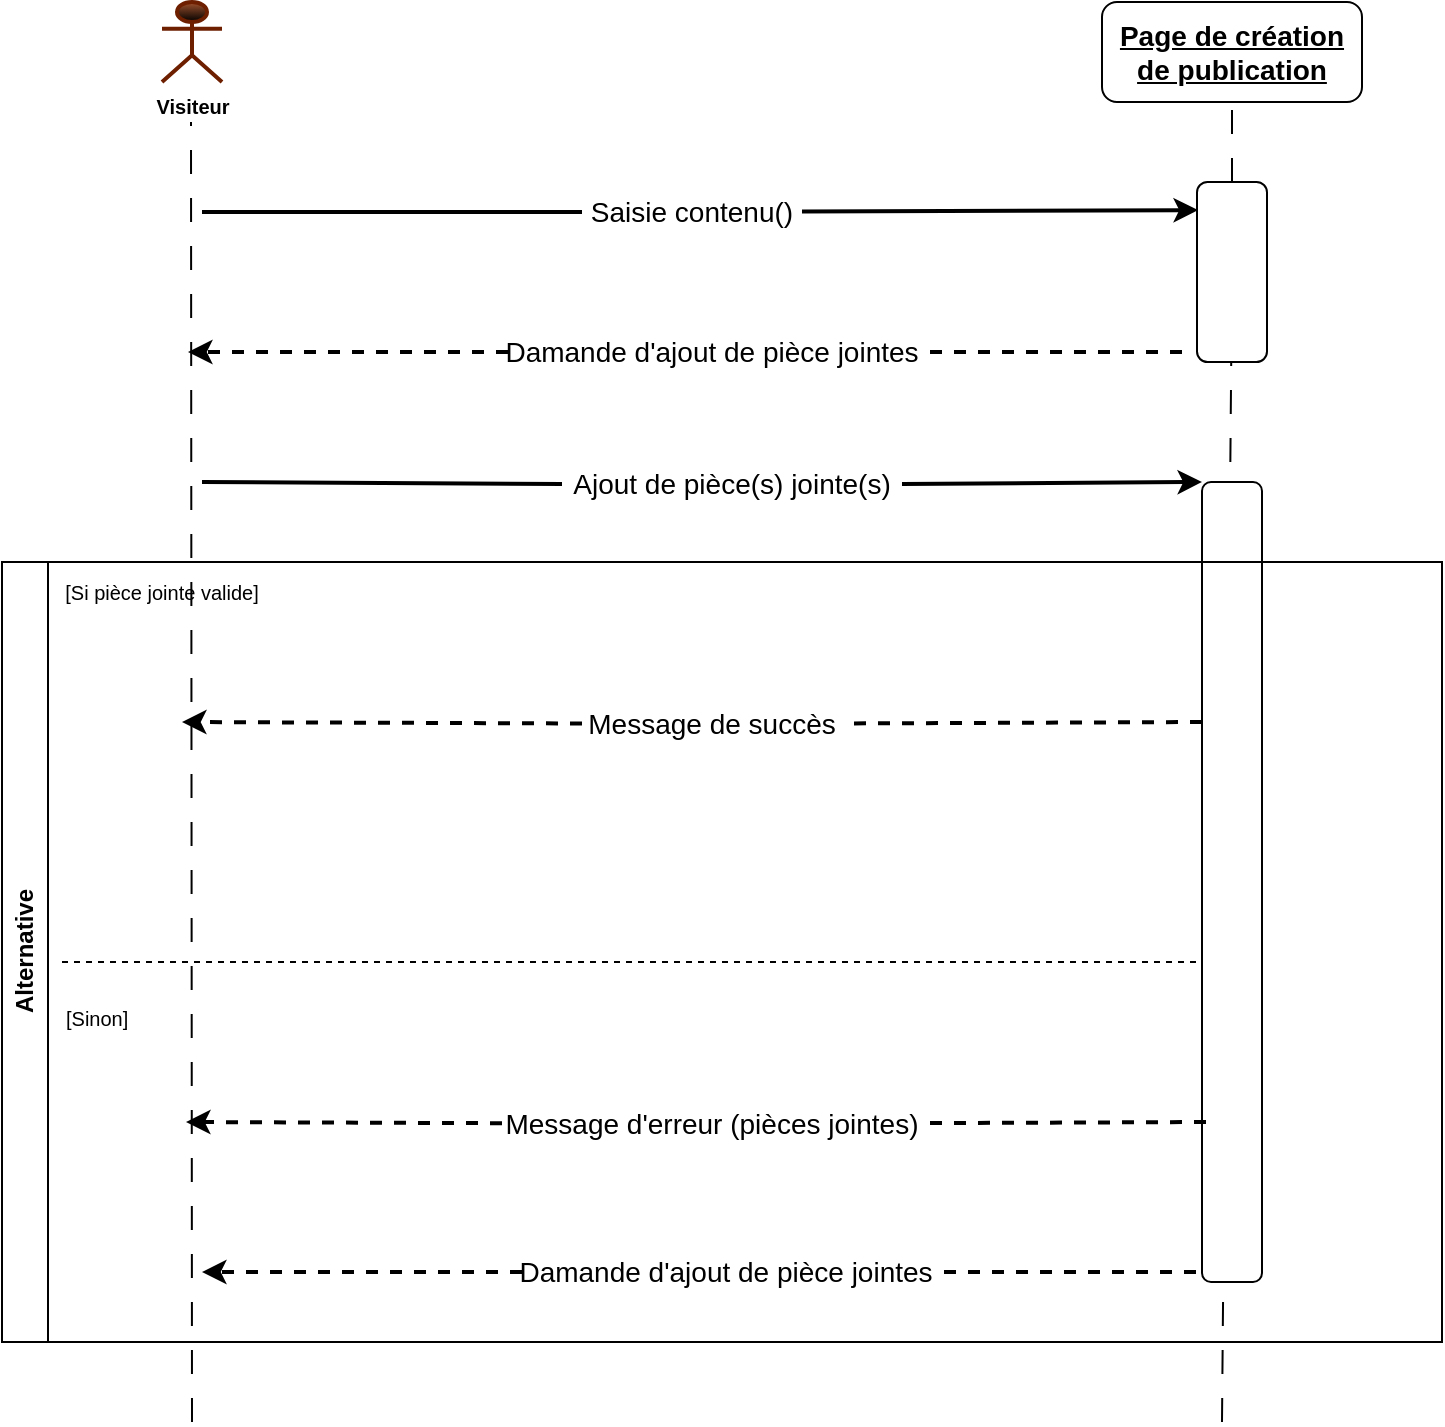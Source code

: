 <mxfile>
    <diagram id="cTVMF00tNWKo-Rz94SLu" name="Page-1">
        <mxGraphModel dx="2312" dy="514" grid="1" gridSize="10" guides="1" tooltips="1" connect="1" arrows="1" fold="1" page="1" pageScale="1" pageWidth="850" pageHeight="1100" math="0" shadow="0">
            <root>
                <mxCell id="0"/>
                <mxCell id="1" parent="0"/>
                <mxCell id="2" value="Visiteur" style="shape=umlActor;verticalLabelPosition=bottom;verticalAlign=top;html=1;outlineConnect=0;fillColor=#a0522d;strokeColor=#6D1F00;fontSize=10;strokeWidth=2;fontColor=#000000;gradientColor=default;fontStyle=1" parent="1" vertex="1">
                    <mxGeometry x="-1600" y="80" width="30" height="40" as="geometry"/>
                </mxCell>
                <mxCell id="3" value="Page de création de publication" style="rounded=1;whiteSpace=wrap;html=1;fontSize=14;fontStyle=5" parent="1" vertex="1">
                    <mxGeometry x="-1130" y="80" width="130" height="50" as="geometry"/>
                </mxCell>
                <mxCell id="4" value="" style="endArrow=none;dashed=1;html=1;fontSize=14;dashPattern=12 12;strokeWidth=1;" parent="1" edge="1">
                    <mxGeometry width="50" height="50" relative="1" as="geometry">
                        <mxPoint x="-1585" y="790" as="sourcePoint"/>
                        <mxPoint x="-1585.5" y="140" as="targetPoint"/>
                    </mxGeometry>
                </mxCell>
                <mxCell id="5" value="" style="endArrow=none;dashed=1;html=1;fontSize=32;dashPattern=12 12;strokeWidth=1;startArrow=none;" parent="1" source="7" target="3" edge="1">
                    <mxGeometry width="50" height="50" relative="1" as="geometry">
                        <mxPoint x="-200" y="1140" as="sourcePoint"/>
                        <mxPoint x="-591" y="250" as="targetPoint"/>
                    </mxGeometry>
                </mxCell>
                <mxCell id="8" value="" style="endArrow=none;dashed=1;html=1;fontSize=32;dashPattern=12 12;strokeWidth=1;" parent="1" target="7" edge="1">
                    <mxGeometry width="50" height="50" relative="1" as="geometry">
                        <mxPoint x="-1070" y="790" as="sourcePoint"/>
                        <mxPoint x="-200.0" y="240" as="targetPoint"/>
                    </mxGeometry>
                </mxCell>
                <mxCell id="7" value="" style="rounded=1;whiteSpace=wrap;html=1;fontSize=32;" parent="1" vertex="1">
                    <mxGeometry x="-1082.5" y="170" width="35" height="90" as="geometry"/>
                </mxCell>
                <mxCell id="9" value="" style="endArrow=classic;html=1;strokeWidth=2;fontSize=32;entryX=0.014;entryY=0.156;entryDx=0;entryDy=0;startArrow=none;entryPerimeter=0;" parent="1" source="13" target="7" edge="1">
                    <mxGeometry width="50" height="50" relative="1" as="geometry">
                        <mxPoint x="-1560" y="355" as="sourcePoint"/>
                        <mxPoint x="-240.0" y="354.5" as="targetPoint"/>
                    </mxGeometry>
                </mxCell>
                <mxCell id="14" value="" style="endArrow=none;html=1;strokeWidth=2;fontSize=32;entryX=0;entryY=0.5;entryDx=0;entryDy=0;" parent="1" target="13" edge="1">
                    <mxGeometry width="50" height="50" relative="1" as="geometry">
                        <mxPoint x="-1580" y="185" as="sourcePoint"/>
                        <mxPoint x="-240.0" y="354.5" as="targetPoint"/>
                    </mxGeometry>
                </mxCell>
                <mxCell id="13" value="Saisie contenu()" style="text;html=1;strokeColor=none;fillColor=none;align=center;verticalAlign=middle;whiteSpace=wrap;rounded=0;fontSize=14;" parent="1" vertex="1">
                    <mxGeometry x="-1390" y="170" width="110" height="30" as="geometry"/>
                </mxCell>
                <mxCell id="15" value="" style="endArrow=classic;html=1;strokeWidth=2;fontSize=35;exitX=0;exitY=0.5;exitDx=0;exitDy=0;dashed=1;startArrow=none;" parent="1" edge="1">
                    <mxGeometry width="50" height="50" relative="1" as="geometry">
                        <mxPoint x="-1427" y="255" as="sourcePoint"/>
                        <mxPoint x="-1587" y="255" as="targetPoint"/>
                    </mxGeometry>
                </mxCell>
                <mxCell id="17" value="" style="endArrow=none;html=1;strokeWidth=2;fontSize=35;dashed=1;" parent="1" target="16" edge="1">
                    <mxGeometry width="50" height="50" relative="1" as="geometry">
                        <mxPoint x="-1090" y="255" as="sourcePoint"/>
                        <mxPoint x="-1560" y="480" as="targetPoint"/>
                    </mxGeometry>
                </mxCell>
                <mxCell id="16" value="Damande d'ajout de pièce jointes" style="text;html=1;strokeColor=none;fillColor=none;align=center;verticalAlign=middle;whiteSpace=wrap;rounded=0;fontSize=14;" parent="1" vertex="1">
                    <mxGeometry x="-1430" y="240" width="210" height="30" as="geometry"/>
                </mxCell>
                <mxCell id="18" value="" style="rounded=1;whiteSpace=wrap;html=1;fontSize=32;" parent="1" vertex="1">
                    <mxGeometry x="-1080" y="320" width="30" height="400" as="geometry"/>
                </mxCell>
                <mxCell id="19" value="" style="endArrow=classic;html=1;strokeWidth=2;fontSize=35;entryX=0;entryY=0;entryDx=0;entryDy=0;startArrow=none;exitX=1;exitY=0.5;exitDx=0;exitDy=0;" parent="1" source="21" target="18" edge="1">
                    <mxGeometry width="50" height="50" relative="1" as="geometry">
                        <mxPoint x="-1560" y="560" as="sourcePoint"/>
                        <mxPoint x="-580" y="610" as="targetPoint"/>
                    </mxGeometry>
                </mxCell>
                <mxCell id="22" value="" style="endArrow=none;html=1;strokeWidth=2;fontSize=35;entryX=0;entryY=0.5;entryDx=0;entryDy=0;" parent="1" target="21" edge="1">
                    <mxGeometry width="50" height="50" relative="1" as="geometry">
                        <mxPoint x="-1580" y="320" as="sourcePoint"/>
                        <mxPoint x="-240.0" y="560.0" as="targetPoint"/>
                    </mxGeometry>
                </mxCell>
                <mxCell id="21" value="Ajout de pièce(s) jointe(s)" style="text;html=1;strokeColor=none;fillColor=none;align=center;verticalAlign=middle;whiteSpace=wrap;rounded=0;fontSize=14;" parent="1" vertex="1">
                    <mxGeometry x="-1400" y="306" width="170" height="30" as="geometry"/>
                </mxCell>
                <mxCell id="26" value="Alternative" style="swimlane;horizontal=0;whiteSpace=wrap;html=1;" parent="1" vertex="1">
                    <mxGeometry x="-1680" y="360" width="720" height="390" as="geometry"/>
                </mxCell>
                <mxCell id="27" value="&lt;font style=&quot;font-size: 10px;&quot;&gt;[Si pièce jointe valide]&lt;/font&gt;" style="text;html=1;strokeColor=none;fillColor=none;align=center;verticalAlign=middle;whiteSpace=wrap;rounded=0;" parent="26" vertex="1">
                    <mxGeometry x="30" width="100" height="30" as="geometry"/>
                </mxCell>
                <mxCell id="28" value="&lt;font style=&quot;font-size: 10px;&quot;&gt;[Sinon]&lt;/font&gt;" style="text;html=1;strokeColor=none;fillColor=none;align=left;verticalAlign=middle;whiteSpace=wrap;rounded=0;" parent="26" vertex="1">
                    <mxGeometry x="30" y="213" width="110" height="30" as="geometry"/>
                </mxCell>
                <mxCell id="37" value="" style="endArrow=classic;html=1;strokeWidth=2;fontSize=35;exitX=0;exitY=0.5;exitDx=0;exitDy=0;dashed=1;startArrow=none;" parent="26" edge="1">
                    <mxGeometry width="50" height="50" relative="1" as="geometry">
                        <mxPoint x="260" y="355" as="sourcePoint"/>
                        <mxPoint x="100" y="355" as="targetPoint"/>
                    </mxGeometry>
                </mxCell>
                <mxCell id="38" value="Damande d'ajout de pièce jointes" style="text;html=1;strokeColor=none;fillColor=none;align=center;verticalAlign=middle;whiteSpace=wrap;rounded=0;fontSize=14;" parent="26" vertex="1">
                    <mxGeometry x="257" y="340" width="210" height="30" as="geometry"/>
                </mxCell>
                <mxCell id="39" value="" style="endArrow=none;html=1;strokeWidth=2;fontSize=35;dashed=1;" parent="26" target="38" edge="1">
                    <mxGeometry width="50" height="50" relative="1" as="geometry">
                        <mxPoint x="597" y="355" as="sourcePoint"/>
                        <mxPoint x="127" y="580" as="targetPoint"/>
                    </mxGeometry>
                </mxCell>
                <mxCell id="30" value="" style="endArrow=classic;html=1;fontSize=10;dashed=1;strokeWidth=2;startArrow=none;" parent="1" source="31" edge="1">
                    <mxGeometry width="50" height="50" relative="1" as="geometry">
                        <mxPoint x="-1080" y="440" as="sourcePoint"/>
                        <mxPoint x="-1590" y="440" as="targetPoint"/>
                    </mxGeometry>
                </mxCell>
                <mxCell id="32" value="" style="endArrow=none;html=1;fontSize=10;dashed=1;strokeWidth=2;" parent="1" target="31" edge="1">
                    <mxGeometry width="50" height="50" relative="1" as="geometry">
                        <mxPoint x="-1080" y="440" as="sourcePoint"/>
                        <mxPoint x="-1590" y="440" as="targetPoint"/>
                    </mxGeometry>
                </mxCell>
                <mxCell id="31" value="Message de succès" style="text;html=1;strokeColor=none;fillColor=none;align=center;verticalAlign=middle;whiteSpace=wrap;rounded=0;fontSize=14;" parent="1" vertex="1">
                    <mxGeometry x="-1390" y="426" width="130" height="30" as="geometry"/>
                </mxCell>
                <mxCell id="33" value="" style="endArrow=none;dashed=1;html=1;strokeWidth=1;fontSize=14;" parent="1" edge="1">
                    <mxGeometry width="50" height="50" relative="1" as="geometry">
                        <mxPoint x="-1650" y="560" as="sourcePoint"/>
                        <mxPoint x="-1080" y="560" as="targetPoint"/>
                    </mxGeometry>
                </mxCell>
                <mxCell id="34" value="" style="endArrow=classic;html=1;fontSize=10;dashed=1;strokeWidth=2;startArrow=none;" parent="1" source="35" edge="1">
                    <mxGeometry width="50" height="50" relative="1" as="geometry">
                        <mxPoint x="-1078" y="640" as="sourcePoint"/>
                        <mxPoint x="-1588" y="640" as="targetPoint"/>
                    </mxGeometry>
                </mxCell>
                <mxCell id="35" value="Message d'erreur (pièces jointes)" style="text;html=1;strokeColor=none;fillColor=none;align=center;verticalAlign=middle;whiteSpace=wrap;rounded=0;fontSize=14;" parent="1" vertex="1">
                    <mxGeometry x="-1430" y="626" width="210" height="30" as="geometry"/>
                </mxCell>
                <mxCell id="36" value="" style="endArrow=none;html=1;fontSize=10;dashed=1;strokeWidth=2;" parent="1" target="35" edge="1">
                    <mxGeometry width="50" height="50" relative="1" as="geometry">
                        <mxPoint x="-1078" y="640" as="sourcePoint"/>
                        <mxPoint x="-1588" y="640" as="targetPoint"/>
                    </mxGeometry>
                </mxCell>
            </root>
        </mxGraphModel>
    </diagram>
</mxfile>